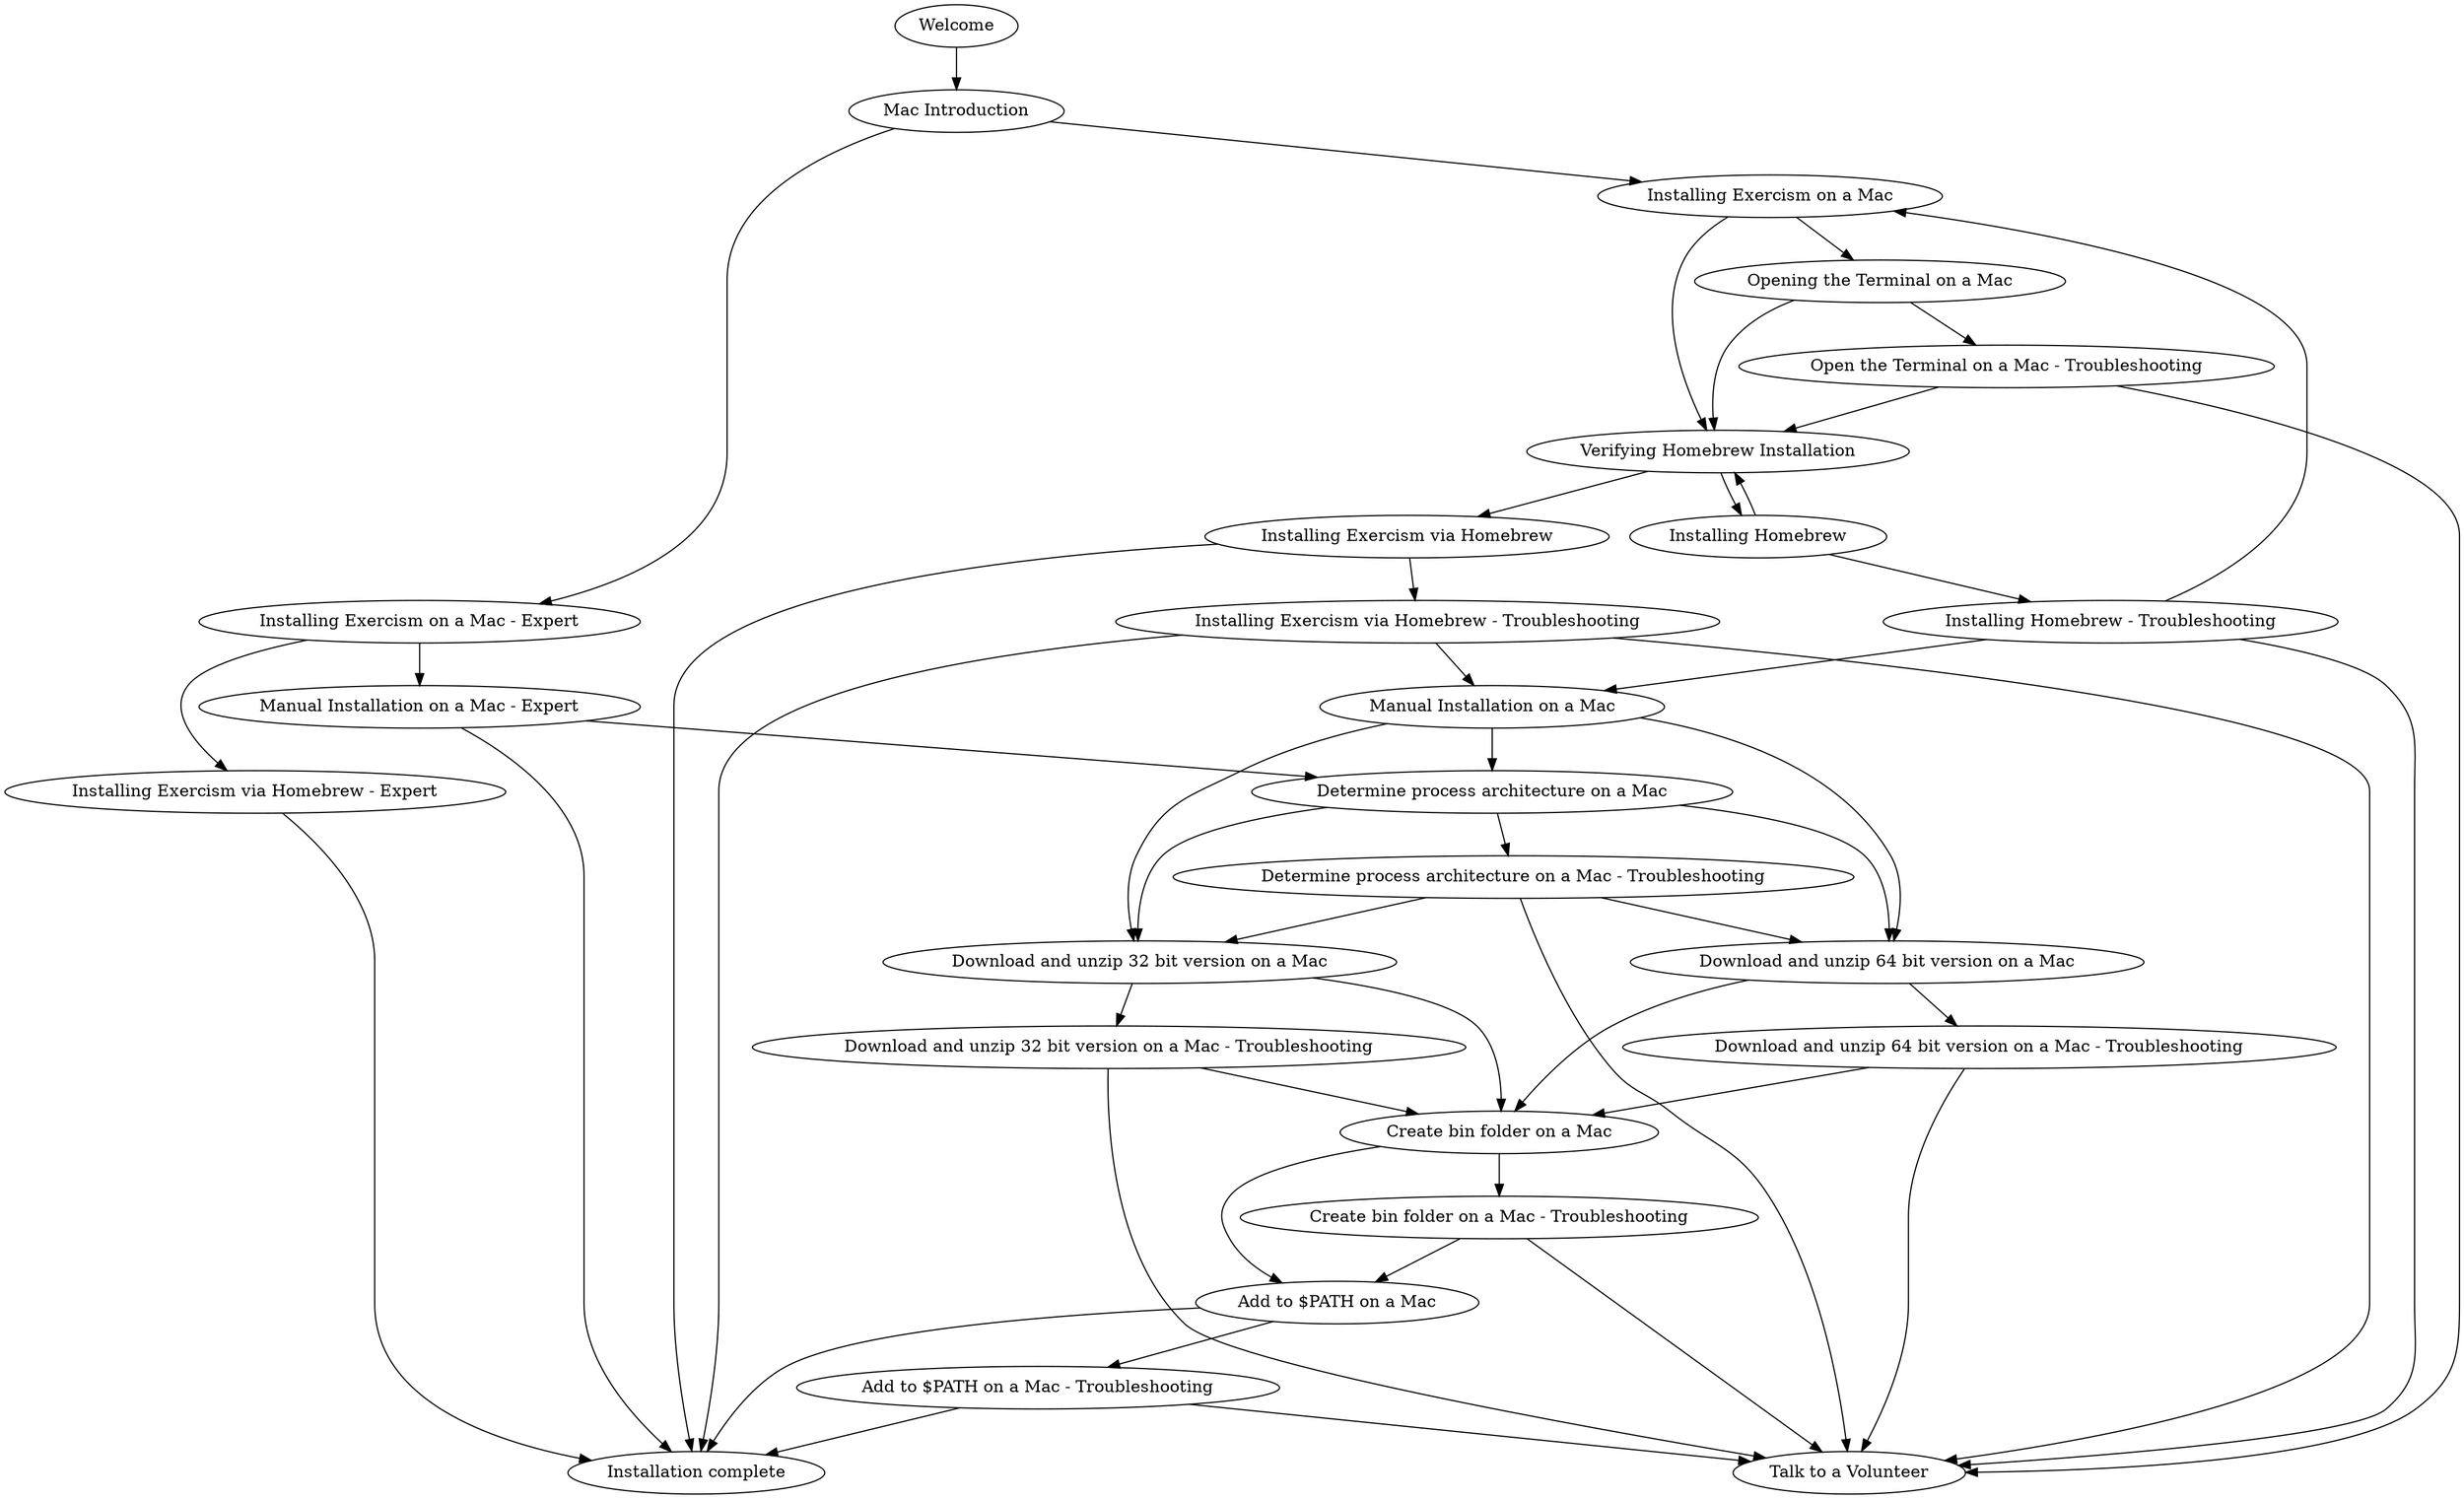 digraph 
  {
    "Welcome" -> "Mac Introduction";
    "Add to $PATH on a Mac" -> "Installation complete";
    "Add to $PATH on a Mac" -> "Add to $PATH on a Mac - Troubleshooting";
    "Add to $PATH on a Mac - Troubleshooting" -> "Installation complete";
    "Add to $PATH on a Mac - Troubleshooting" -> "Talk to a Volunteer";
    "Create bin folder on a Mac" -> "Add to $PATH on a Mac";
    "Create bin folder on a Mac" -> "Create bin folder on a Mac - Troubleshooting";
    "Create bin folder on a Mac - Troubleshooting" -> "Add to $PATH on a Mac";
    "Create bin folder on a Mac - Troubleshooting" -> "Talk to a Volunteer";
    "Determine process architecture on a Mac" -> "Download and unzip 32 bit version on a Mac";
    "Determine process architecture on a Mac" -> "Download and unzip 64 bit version on a Mac";
    "Determine process architecture on a Mac" -> "Determine process architecture on a Mac - Troubleshooting";
    "Determine process architecture on a Mac - Troubleshooting" -> "Download and unzip 32 bit version on a Mac";
    "Determine process architecture on a Mac - Troubleshooting" -> "Download and unzip 64 bit version on a Mac";
    "Determine process architecture on a Mac - Troubleshooting" -> "Talk to a Volunteer";
    "Download and unzip 32 bit version on a Mac" -> "Create bin folder on a Mac";
    "Download and unzip 32 bit version on a Mac" -> "Download and unzip 32 bit version on a Mac - Troubleshooting";
    "Download and unzip 32 bit version on a Mac - Troubleshooting" -> "Create bin folder on a Mac";
    "Download and unzip 32 bit version on a Mac - Troubleshooting" -> "Talk to a Volunteer";
    "Download and unzip 64 bit version on a Mac" -> "Create bin folder on a Mac";
    "Download and unzip 64 bit version on a Mac" -> "Download and unzip 64 bit version on a Mac - Troubleshooting";
    "Download and unzip 64 bit version on a Mac - Troubleshooting" -> "Create bin folder on a Mac";
    "Download and unzip 64 bit version on a Mac - Troubleshooting" -> "Talk to a Volunteer";
    "Installing Exercism on a Mac - Expert" -> "Installing Exercism via Homebrew - Expert";
    "Installing Exercism on a Mac - Expert" -> "Manual Installation on a Mac - Expert";
    "Installing Exercism via Homebrew - Expert" -> "Installation complete";
    "Manual Installation on a Mac - Expert" -> "Installation complete";
    "Manual Installation on a Mac - Expert" -> "Determine process architecture on a Mac";
    "Installing Exercism on a Mac" -> "Verifying Homebrew Installation";
    "Installing Exercism on a Mac" -> "Opening the Terminal on a Mac";
    "Installing Exercism via Homebrew" -> "Installation complete";
    "Installing Exercism via Homebrew" -> "Installing Exercism via Homebrew - Troubleshooting";
    "Installing Exercism via Homebrew - Troubleshooting" -> "Installation complete";
    "Installing Exercism via Homebrew - Troubleshooting" -> "Talk to a Volunteer";
    "Installing Exercism via Homebrew - Troubleshooting" -> "Manual Installation on a Mac";
    "Installing Homebrew" -> "Verifying Homebrew Installation";
    "Installing Homebrew" -> "Installing Homebrew - Troubleshooting";
    "Installing Homebrew - Troubleshooting" -> "Installing Exercism on a Mac";
    "Installing Homebrew - Troubleshooting" -> "Talk to a Volunteer";
    "Installing Homebrew - Troubleshooting" -> "Manual Installation on a Mac";
    "Mac Introduction" -> "Installing Exercism on a Mac - Expert";
    "Mac Introduction" -> "Installing Exercism on a Mac";
    "Manual Installation on a Mac" -> "Download and unzip 32 bit version on a Mac";
    "Manual Installation on a Mac" -> "Download and unzip 64 bit version on a Mac";
    "Manual Installation on a Mac" -> "Determine process architecture on a Mac";
    "Opening the Terminal on a Mac" -> "Verifying Homebrew Installation";
    "Opening the Terminal on a Mac" -> "Open the Terminal on a Mac - Troubleshooting";
    "Open the Terminal on a Mac - Troubleshooting" -> "Verifying Homebrew Installation";
    "Open the Terminal on a Mac - Troubleshooting" -> "Talk to a Volunteer";
    "Verifying Homebrew Installation" -> "Installing Exercism via Homebrew";
    "Verifying Homebrew Installation" -> "Installing Homebrew";
  }
